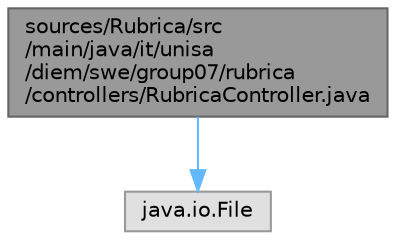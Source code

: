 digraph "sources/Rubrica/src/main/java/it/unisa/diem/swe/group07/rubrica/controllers/RubricaController.java"
{
 // LATEX_PDF_SIZE
  bgcolor="transparent";
  edge [fontname=Helvetica,fontsize=10,labelfontname=Helvetica,labelfontsize=10];
  node [fontname=Helvetica,fontsize=10,shape=box,height=0.2,width=0.4];
  Node1 [id="Node000001",label="sources/Rubrica/src\l/main/java/it/unisa\l/diem/swe/group07/rubrica\l/controllers/RubricaController.java",height=0.2,width=0.4,color="gray40", fillcolor="grey60", style="filled", fontcolor="black",tooltip="questo file contiene l'implementazione del Controller principale per la gestione della rubrica telefo..."];
  Node1 -> Node2 [id="edge1_Node000001_Node000002",color="steelblue1",style="solid",tooltip=" "];
  Node2 [id="Node000002",label="java.io.File",height=0.2,width=0.4,color="grey60", fillcolor="#E0E0E0", style="filled",tooltip=" "];
}
